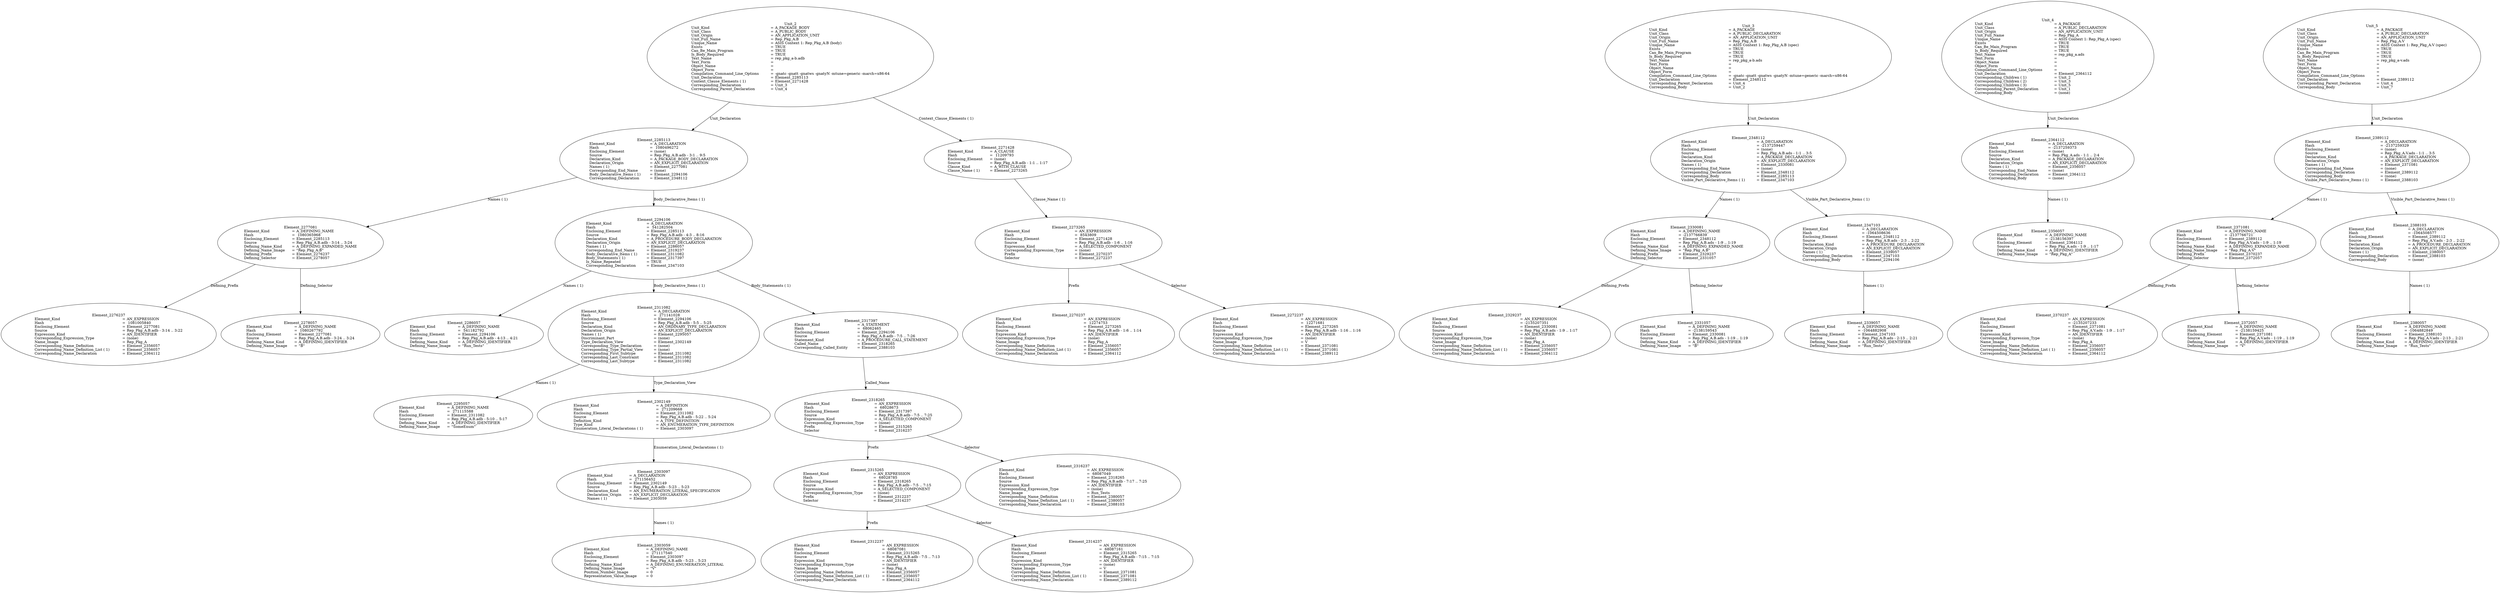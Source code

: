 digraph "rep_pkg_a-b.adt" {
  Unit_2 -> Element_2285113
      [ label=Unit_Declaration ];
  Unit_2 -> Element_2271428
      [ label="Context_Clause_Elements ( 1)" ];
  Unit_2
      [ label=<<TABLE BORDER="0" CELLBORDER="0" CELLSPACING="0" CELLPADDING="0"> 
          <TR><TD COLSPAN="3">Unit_2</TD></TR>
          <TR><TD ALIGN="LEFT">Unit_Kind   </TD><TD> = </TD><TD ALIGN="LEFT">A_PACKAGE_BODY</TD></TR>
          <TR><TD ALIGN="LEFT">Unit_Class   </TD><TD> = </TD><TD ALIGN="LEFT">A_PUBLIC_BODY</TD></TR>
          <TR><TD ALIGN="LEFT">Unit_Origin   </TD><TD> = </TD><TD ALIGN="LEFT">AN_APPLICATION_UNIT</TD></TR>
          <TR><TD ALIGN="LEFT">Unit_Full_Name    </TD><TD> = </TD><TD ALIGN="LEFT">Rep_Pkg_A.B</TD></TR>
          <TR><TD ALIGN="LEFT">Unique_Name   </TD><TD> = </TD><TD ALIGN="LEFT">ASIS Context 1: Rep_Pkg_A.B (body)</TD></TR>
          <TR><TD ALIGN="LEFT">Exists  </TD><TD> = </TD><TD ALIGN="LEFT">TRUE</TD></TR>
          <TR><TD ALIGN="LEFT">Can_Be_Main_Program     </TD><TD> = </TD><TD ALIGN="LEFT">TRUE</TD></TR>
          <TR><TD ALIGN="LEFT">Is_Body_Required     </TD><TD> = </TD><TD ALIGN="LEFT">TRUE</TD></TR>
          <TR><TD ALIGN="LEFT">Text_Name   </TD><TD> = </TD><TD ALIGN="LEFT">rep_pkg_a-b.adb</TD></TR>
          <TR><TD ALIGN="LEFT">Text_Form   </TD><TD> = </TD><TD ALIGN="LEFT"></TD></TR>
          <TR><TD ALIGN="LEFT">Object_Name   </TD><TD> = </TD><TD ALIGN="LEFT"></TD></TR>
          <TR><TD ALIGN="LEFT">Object_Form   </TD><TD> = </TD><TD ALIGN="LEFT"></TD></TR>
          <TR><TD ALIGN="LEFT">Compilation_Command_Line_Options         </TD><TD> = </TD><TD ALIGN="LEFT">-gnatc -gnatt -gnatws -gnatyN -mtune=generic -march=x86-64</TD></TR>
          <TR><TD ALIGN="LEFT">Unit_Declaration     </TD><TD> = </TD><TD ALIGN="LEFT">Element_2285113</TD></TR>
          <TR><TD ALIGN="LEFT">Context_Clause_Elements ( 1)        </TD><TD> = </TD><TD ALIGN="LEFT">Element_2271428</TD></TR>
          <TR><TD ALIGN="LEFT">Corresponding_Declaration       </TD><TD> = </TD><TD ALIGN="LEFT">Unit_3</TD></TR>
          <TR><TD ALIGN="LEFT">Corresponding_Parent_Declaration         </TD><TD> = </TD><TD ALIGN="LEFT">Unit_4</TD></TR>
          </TABLE>> ];
  Element_2271428 -> Element_2273265
      [ label="Clause_Name ( 1)" ];
  Element_2271428
      [ label=<<TABLE BORDER="0" CELLBORDER="0" CELLSPACING="0" CELLPADDING="0"> 
          <TR><TD COLSPAN="3">Element_2271428</TD></TR>
          <TR><TD ALIGN="LEFT">Element_Kind    </TD><TD> = </TD><TD ALIGN="LEFT">A_CLAUSE</TD></TR>
          <TR><TD ALIGN="LEFT">Hash  </TD><TD> = </TD><TD ALIGN="LEFT"> 11209793</TD></TR>
          <TR><TD ALIGN="LEFT">Enclosing_Element     </TD><TD> = </TD><TD ALIGN="LEFT">(none)</TD></TR>
          <TR><TD ALIGN="LEFT">Source  </TD><TD> = </TD><TD ALIGN="LEFT">Rep_Pkg_A.B.adb - 1:1 .. 1:17</TD></TR>
          <TR><TD ALIGN="LEFT">Clause_Kind   </TD><TD> = </TD><TD ALIGN="LEFT">A_WITH_CLAUSE</TD></TR>
          <TR><TD ALIGN="LEFT">Clause_Name ( 1)     </TD><TD> = </TD><TD ALIGN="LEFT">Element_2273265</TD></TR>
          </TABLE>> ];
  Element_2273265 -> Element_2270237
      [ label=Prefix ];
  Element_2273265 -> Element_2272237
      [ label=Selector ];
  Element_2273265
      [ label=<<TABLE BORDER="0" CELLBORDER="0" CELLSPACING="0" CELLPADDING="0"> 
          <TR><TD COLSPAN="3">Element_2273265</TD></TR>
          <TR><TD ALIGN="LEFT">Element_Kind    </TD><TD> = </TD><TD ALIGN="LEFT">AN_EXPRESSION</TD></TR>
          <TR><TD ALIGN="LEFT">Hash  </TD><TD> = </TD><TD ALIGN="LEFT"> 8543809</TD></TR>
          <TR><TD ALIGN="LEFT">Enclosing_Element     </TD><TD> = </TD><TD ALIGN="LEFT">Element_2271428</TD></TR>
          <TR><TD ALIGN="LEFT">Source  </TD><TD> = </TD><TD ALIGN="LEFT">Rep_Pkg_A.B.adb - 1:6 .. 1:16</TD></TR>
          <TR><TD ALIGN="LEFT">Expression_Kind    </TD><TD> = </TD><TD ALIGN="LEFT">A_SELECTED_COMPONENT</TD></TR>
          <TR><TD ALIGN="LEFT">Corresponding_Expression_Type        </TD><TD> = </TD><TD ALIGN="LEFT">(none)</TD></TR>
          <TR><TD ALIGN="LEFT">Prefix  </TD><TD> = </TD><TD ALIGN="LEFT">Element_2270237</TD></TR>
          <TR><TD ALIGN="LEFT">Selector   </TD><TD> = </TD><TD ALIGN="LEFT">Element_2272237</TD></TR>
          </TABLE>> ];
  Element_2270237
      [ label=<<TABLE BORDER="0" CELLBORDER="0" CELLSPACING="0" CELLPADDING="0"> 
          <TR><TD COLSPAN="3">Element_2270237</TD></TR>
          <TR><TD ALIGN="LEFT">Element_Kind    </TD><TD> = </TD><TD ALIGN="LEFT">AN_EXPRESSION</TD></TR>
          <TR><TD ALIGN="LEFT">Hash  </TD><TD> = </TD><TD ALIGN="LEFT"> 12274753</TD></TR>
          <TR><TD ALIGN="LEFT">Enclosing_Element     </TD><TD> = </TD><TD ALIGN="LEFT">Element_2273265</TD></TR>
          <TR><TD ALIGN="LEFT">Source  </TD><TD> = </TD><TD ALIGN="LEFT">Rep_Pkg_A.B.adb - 1:6 .. 1:14</TD></TR>
          <TR><TD ALIGN="LEFT">Expression_Kind    </TD><TD> = </TD><TD ALIGN="LEFT">AN_IDENTIFIER</TD></TR>
          <TR><TD ALIGN="LEFT">Corresponding_Expression_Type        </TD><TD> = </TD><TD ALIGN="LEFT">(none)</TD></TR>
          <TR><TD ALIGN="LEFT">Name_Image   </TD><TD> = </TD><TD ALIGN="LEFT">Rep_Pkg_A</TD></TR>
          <TR><TD ALIGN="LEFT">Corresponding_Name_Definition        </TD><TD> = </TD><TD ALIGN="LEFT">Element_2356057</TD></TR>
          <TR><TD ALIGN="LEFT">Corresponding_Name_Definition_List ( 1)          </TD><TD> = </TD><TD ALIGN="LEFT">Element_2356057</TD></TR>
          <TR><TD ALIGN="LEFT">Corresponding_Name_Declaration        </TD><TD> = </TD><TD ALIGN="LEFT">Element_2364112</TD></TR>
          </TABLE>> ];
  Element_2272237
      [ label=<<TABLE BORDER="0" CELLBORDER="0" CELLSPACING="0" CELLPADDING="0"> 
          <TR><TD COLSPAN="3">Element_2272237</TD></TR>
          <TR><TD ALIGN="LEFT">Element_Kind    </TD><TD> = </TD><TD ALIGN="LEFT">AN_EXPRESSION</TD></TR>
          <TR><TD ALIGN="LEFT">Hash  </TD><TD> = </TD><TD ALIGN="LEFT"> 12271681</TD></TR>
          <TR><TD ALIGN="LEFT">Enclosing_Element     </TD><TD> = </TD><TD ALIGN="LEFT">Element_2273265</TD></TR>
          <TR><TD ALIGN="LEFT">Source  </TD><TD> = </TD><TD ALIGN="LEFT">Rep_Pkg_A.B.adb - 1:16 .. 1:16</TD></TR>
          <TR><TD ALIGN="LEFT">Expression_Kind    </TD><TD> = </TD><TD ALIGN="LEFT">AN_IDENTIFIER</TD></TR>
          <TR><TD ALIGN="LEFT">Corresponding_Expression_Type        </TD><TD> = </TD><TD ALIGN="LEFT">(none)</TD></TR>
          <TR><TD ALIGN="LEFT">Name_Image   </TD><TD> = </TD><TD ALIGN="LEFT">V</TD></TR>
          <TR><TD ALIGN="LEFT">Corresponding_Name_Definition        </TD><TD> = </TD><TD ALIGN="LEFT">Element_2371081</TD></TR>
          <TR><TD ALIGN="LEFT">Corresponding_Name_Definition_List ( 1)          </TD><TD> = </TD><TD ALIGN="LEFT">Element_2371081</TD></TR>
          <TR><TD ALIGN="LEFT">Corresponding_Name_Declaration        </TD><TD> = </TD><TD ALIGN="LEFT">Element_2389112</TD></TR>
          </TABLE>> ];
  Element_2285113 -> Element_2277081
      [ label="Names ( 1)" ];
  Element_2285113 -> Element_2294106
      [ label="Body_Declarative_Items ( 1)" ];
  Element_2285113
      [ label=<<TABLE BORDER="0" CELLBORDER="0" CELLSPACING="0" CELLPADDING="0"> 
          <TR><TD COLSPAN="3">Element_2285113</TD></TR>
          <TR><TD ALIGN="LEFT">Element_Kind    </TD><TD> = </TD><TD ALIGN="LEFT">A_DECLARATION</TD></TR>
          <TR><TD ALIGN="LEFT">Hash  </TD><TD> = </TD><TD ALIGN="LEFT"> 1080496272</TD></TR>
          <TR><TD ALIGN="LEFT">Enclosing_Element     </TD><TD> = </TD><TD ALIGN="LEFT">(none)</TD></TR>
          <TR><TD ALIGN="LEFT">Source  </TD><TD> = </TD><TD ALIGN="LEFT">Rep_Pkg_A.B.adb - 3:1 .. 9:5</TD></TR>
          <TR><TD ALIGN="LEFT">Declaration_Kind     </TD><TD> = </TD><TD ALIGN="LEFT">A_PACKAGE_BODY_DECLARATION</TD></TR>
          <TR><TD ALIGN="LEFT">Declaration_Origin     </TD><TD> = </TD><TD ALIGN="LEFT">AN_EXPLICIT_DECLARATION</TD></TR>
          <TR><TD ALIGN="LEFT">Names ( 1)   </TD><TD> = </TD><TD ALIGN="LEFT">Element_2277081</TD></TR>
          <TR><TD ALIGN="LEFT">Corresponding_End_Name      </TD><TD> = </TD><TD ALIGN="LEFT">(none)</TD></TR>
          <TR><TD ALIGN="LEFT">Body_Declarative_Items ( 1)       </TD><TD> = </TD><TD ALIGN="LEFT">Element_2294106</TD></TR>
          <TR><TD ALIGN="LEFT">Corresponding_Declaration       </TD><TD> = </TD><TD ALIGN="LEFT">Element_2348112</TD></TR>
          </TABLE>> ];
  Element_2277081 -> Element_2276237
      [ label=Defining_Prefix ];
  Element_2277081 -> Element_2278057
      [ label=Defining_Selector ];
  Element_2277081
      [ label=<<TABLE BORDER="0" CELLBORDER="0" CELLSPACING="0" CELLPADDING="0"> 
          <TR><TD COLSPAN="3">Element_2277081</TD></TR>
          <TR><TD ALIGN="LEFT">Element_Kind    </TD><TD> = </TD><TD ALIGN="LEFT">A_DEFINING_NAME</TD></TR>
          <TR><TD ALIGN="LEFT">Hash  </TD><TD> = </TD><TD ALIGN="LEFT"> 1080365968</TD></TR>
          <TR><TD ALIGN="LEFT">Enclosing_Element     </TD><TD> = </TD><TD ALIGN="LEFT">Element_2285113</TD></TR>
          <TR><TD ALIGN="LEFT">Source  </TD><TD> = </TD><TD ALIGN="LEFT">Rep_Pkg_A.B.adb - 3:14 .. 3:24</TD></TR>
          <TR><TD ALIGN="LEFT">Defining_Name_Kind     </TD><TD> = </TD><TD ALIGN="LEFT">A_DEFINING_EXPANDED_NAME</TD></TR>
          <TR><TD ALIGN="LEFT">Defining_Name_Image     </TD><TD> = </TD><TD ALIGN="LEFT">"Rep_Pkg_A.B"</TD></TR>
          <TR><TD ALIGN="LEFT">Defining_Prefix    </TD><TD> = </TD><TD ALIGN="LEFT">Element_2276237</TD></TR>
          <TR><TD ALIGN="LEFT">Defining_Selector     </TD><TD> = </TD><TD ALIGN="LEFT">Element_2278057</TD></TR>
          </TABLE>> ];
  Element_2276237
      [ label=<<TABLE BORDER="0" CELLBORDER="0" CELLSPACING="0" CELLPADDING="0"> 
          <TR><TD COLSPAN="3">Element_2276237</TD></TR>
          <TR><TD ALIGN="LEFT">Element_Kind    </TD><TD> = </TD><TD ALIGN="LEFT">AN_EXPRESSION</TD></TR>
          <TR><TD ALIGN="LEFT">Hash  </TD><TD> = </TD><TD ALIGN="LEFT"> 1081005840</TD></TR>
          <TR><TD ALIGN="LEFT">Enclosing_Element     </TD><TD> = </TD><TD ALIGN="LEFT">Element_2277081</TD></TR>
          <TR><TD ALIGN="LEFT">Source  </TD><TD> = </TD><TD ALIGN="LEFT">Rep_Pkg_A.B.adb - 3:14 .. 3:22</TD></TR>
          <TR><TD ALIGN="LEFT">Expression_Kind    </TD><TD> = </TD><TD ALIGN="LEFT">AN_IDENTIFIER</TD></TR>
          <TR><TD ALIGN="LEFT">Corresponding_Expression_Type        </TD><TD> = </TD><TD ALIGN="LEFT">(none)</TD></TR>
          <TR><TD ALIGN="LEFT">Name_Image   </TD><TD> = </TD><TD ALIGN="LEFT">Rep_Pkg_A</TD></TR>
          <TR><TD ALIGN="LEFT">Corresponding_Name_Definition        </TD><TD> = </TD><TD ALIGN="LEFT">Element_2356057</TD></TR>
          <TR><TD ALIGN="LEFT">Corresponding_Name_Definition_List ( 1)          </TD><TD> = </TD><TD ALIGN="LEFT">Element_2356057</TD></TR>
          <TR><TD ALIGN="LEFT">Corresponding_Name_Declaration        </TD><TD> = </TD><TD ALIGN="LEFT">Element_2364112</TD></TR>
          </TABLE>> ];
  Element_2278057
      [ label=<<TABLE BORDER="0" CELLBORDER="0" CELLSPACING="0" CELLPADDING="0"> 
          <TR><TD COLSPAN="3">Element_2278057</TD></TR>
          <TR><TD ALIGN="LEFT">Element_Kind    </TD><TD> = </TD><TD ALIGN="LEFT">A_DEFINING_NAME</TD></TR>
          <TR><TD ALIGN="LEFT">Hash  </TD><TD> = </TD><TD ALIGN="LEFT"> 1080267792</TD></TR>
          <TR><TD ALIGN="LEFT">Enclosing_Element     </TD><TD> = </TD><TD ALIGN="LEFT">Element_2277081</TD></TR>
          <TR><TD ALIGN="LEFT">Source  </TD><TD> = </TD><TD ALIGN="LEFT">Rep_Pkg_A.B.adb - 3:24 .. 3:24</TD></TR>
          <TR><TD ALIGN="LEFT">Defining_Name_Kind     </TD><TD> = </TD><TD ALIGN="LEFT">A_DEFINING_IDENTIFIER</TD></TR>
          <TR><TD ALIGN="LEFT">Defining_Name_Image     </TD><TD> = </TD><TD ALIGN="LEFT">"B"</TD></TR>
          </TABLE>> ];
  Element_2294106 -> Element_2286057
      [ label="Names ( 1)" ];
  Element_2294106 -> Element_2311082
      [ label="Body_Declarative_Items ( 1)" ];
  Element_2294106 -> Element_2317397
      [ label="Body_Statements ( 1)" ];
  Element_2294106
      [ label=<<TABLE BORDER="0" CELLBORDER="0" CELLSPACING="0" CELLPADDING="0"> 
          <TR><TD COLSPAN="3">Element_2294106</TD></TR>
          <TR><TD ALIGN="LEFT">Element_Kind    </TD><TD> = </TD><TD ALIGN="LEFT">A_DECLARATION</TD></TR>
          <TR><TD ALIGN="LEFT">Hash  </TD><TD> = </TD><TD ALIGN="LEFT"> 541282504</TD></TR>
          <TR><TD ALIGN="LEFT">Enclosing_Element     </TD><TD> = </TD><TD ALIGN="LEFT">Element_2285113</TD></TR>
          <TR><TD ALIGN="LEFT">Source  </TD><TD> = </TD><TD ALIGN="LEFT">Rep_Pkg_A.B.adb - 4:3 .. 8:16</TD></TR>
          <TR><TD ALIGN="LEFT">Declaration_Kind     </TD><TD> = </TD><TD ALIGN="LEFT">A_PROCEDURE_BODY_DECLARATION</TD></TR>
          <TR><TD ALIGN="LEFT">Declaration_Origin     </TD><TD> = </TD><TD ALIGN="LEFT">AN_EXPLICIT_DECLARATION</TD></TR>
          <TR><TD ALIGN="LEFT">Names ( 1)   </TD><TD> = </TD><TD ALIGN="LEFT">Element_2286057</TD></TR>
          <TR><TD ALIGN="LEFT">Corresponding_End_Name      </TD><TD> = </TD><TD ALIGN="LEFT">Element_2319237</TD></TR>
          <TR><TD ALIGN="LEFT">Body_Declarative_Items ( 1)       </TD><TD> = </TD><TD ALIGN="LEFT">Element_2311082</TD></TR>
          <TR><TD ALIGN="LEFT">Body_Statements ( 1)      </TD><TD> = </TD><TD ALIGN="LEFT">Element_2317397</TD></TR>
          <TR><TD ALIGN="LEFT">Is_Name_Repeated     </TD><TD> = </TD><TD ALIGN="LEFT">TRUE</TD></TR>
          <TR><TD ALIGN="LEFT">Corresponding_Declaration       </TD><TD> = </TD><TD ALIGN="LEFT">Element_2347103</TD></TR>
          </TABLE>> ];
  Element_2286057
      [ label=<<TABLE BORDER="0" CELLBORDER="0" CELLSPACING="0" CELLPADDING="0"> 
          <TR><TD COLSPAN="3">Element_2286057</TD></TR>
          <TR><TD ALIGN="LEFT">Element_Kind    </TD><TD> = </TD><TD ALIGN="LEFT">A_DEFINING_NAME</TD></TR>
          <TR><TD ALIGN="LEFT">Hash  </TD><TD> = </TD><TD ALIGN="LEFT"> 541182792</TD></TR>
          <TR><TD ALIGN="LEFT">Enclosing_Element     </TD><TD> = </TD><TD ALIGN="LEFT">Element_2294106</TD></TR>
          <TR><TD ALIGN="LEFT">Source  </TD><TD> = </TD><TD ALIGN="LEFT">Rep_Pkg_A.B.adb - 4:13 .. 4:21</TD></TR>
          <TR><TD ALIGN="LEFT">Defining_Name_Kind     </TD><TD> = </TD><TD ALIGN="LEFT">A_DEFINING_IDENTIFIER</TD></TR>
          <TR><TD ALIGN="LEFT">Defining_Name_Image     </TD><TD> = </TD><TD ALIGN="LEFT">"Run_Tests"</TD></TR>
          </TABLE>> ];
  Element_2311082 -> Element_2295057
      [ label="Names ( 1)" ];
  Element_2311082 -> Element_2302149
      [ label=Type_Declaration_View ];
  Element_2311082
      [ label=<<TABLE BORDER="0" CELLBORDER="0" CELLSPACING="0" CELLPADDING="0"> 
          <TR><TD COLSPAN="3">Element_2311082</TD></TR>
          <TR><TD ALIGN="LEFT">Element_Kind    </TD><TD> = </TD><TD ALIGN="LEFT">A_DECLARATION</TD></TR>
          <TR><TD ALIGN="LEFT">Hash  </TD><TD> = </TD><TD ALIGN="LEFT"> 271141028</TD></TR>
          <TR><TD ALIGN="LEFT">Enclosing_Element     </TD><TD> = </TD><TD ALIGN="LEFT">Element_2294106</TD></TR>
          <TR><TD ALIGN="LEFT">Source  </TD><TD> = </TD><TD ALIGN="LEFT">Rep_Pkg_A.B.adb - 5:5 .. 5:25</TD></TR>
          <TR><TD ALIGN="LEFT">Declaration_Kind     </TD><TD> = </TD><TD ALIGN="LEFT">AN_ORDINARY_TYPE_DECLARATION</TD></TR>
          <TR><TD ALIGN="LEFT">Declaration_Origin     </TD><TD> = </TD><TD ALIGN="LEFT">AN_EXPLICIT_DECLARATION</TD></TR>
          <TR><TD ALIGN="LEFT">Names ( 1)   </TD><TD> = </TD><TD ALIGN="LEFT">Element_2295057</TD></TR>
          <TR><TD ALIGN="LEFT">Discriminant_Part     </TD><TD> = </TD><TD ALIGN="LEFT">(none)</TD></TR>
          <TR><TD ALIGN="LEFT">Type_Declaration_View      </TD><TD> = </TD><TD ALIGN="LEFT">Element_2302149</TD></TR>
          <TR><TD ALIGN="LEFT">Corresponding_Type_Declaration        </TD><TD> = </TD><TD ALIGN="LEFT">(none)</TD></TR>
          <TR><TD ALIGN="LEFT">Corresponding_Type_Partial_View        </TD><TD> = </TD><TD ALIGN="LEFT">(none)</TD></TR>
          <TR><TD ALIGN="LEFT">Corresponding_First_Subtype       </TD><TD> = </TD><TD ALIGN="LEFT">Element_2311082</TD></TR>
          <TR><TD ALIGN="LEFT">Corresponding_Last_Constraint        </TD><TD> = </TD><TD ALIGN="LEFT">Element_2311082</TD></TR>
          <TR><TD ALIGN="LEFT">Corresponding_Last_Subtype       </TD><TD> = </TD><TD ALIGN="LEFT">Element_2311082</TD></TR>
          </TABLE>> ];
  Element_2295057
      [ label=<<TABLE BORDER="0" CELLBORDER="0" CELLSPACING="0" CELLPADDING="0"> 
          <TR><TD COLSPAN="3">Element_2295057</TD></TR>
          <TR><TD ALIGN="LEFT">Element_Kind    </TD><TD> = </TD><TD ALIGN="LEFT">A_DEFINING_NAME</TD></TR>
          <TR><TD ALIGN="LEFT">Hash  </TD><TD> = </TD><TD ALIGN="LEFT"> 271115588</TD></TR>
          <TR><TD ALIGN="LEFT">Enclosing_Element     </TD><TD> = </TD><TD ALIGN="LEFT">Element_2311082</TD></TR>
          <TR><TD ALIGN="LEFT">Source  </TD><TD> = </TD><TD ALIGN="LEFT">Rep_Pkg_A.B.adb - 5:10 .. 5:17</TD></TR>
          <TR><TD ALIGN="LEFT">Defining_Name_Kind     </TD><TD> = </TD><TD ALIGN="LEFT">A_DEFINING_IDENTIFIER</TD></TR>
          <TR><TD ALIGN="LEFT">Defining_Name_Image     </TD><TD> = </TD><TD ALIGN="LEFT">"SomeEnum"</TD></TR>
          </TABLE>> ];
  Element_2302149 -> Element_2303097
      [ label="Enumeration_Literal_Declarations ( 1)" ];
  Element_2302149
      [ label=<<TABLE BORDER="0" CELLBORDER="0" CELLSPACING="0" CELLPADDING="0"> 
          <TR><TD COLSPAN="3">Element_2302149</TD></TR>
          <TR><TD ALIGN="LEFT">Element_Kind    </TD><TD> = </TD><TD ALIGN="LEFT">A_DEFINITION</TD></TR>
          <TR><TD ALIGN="LEFT">Hash  </TD><TD> = </TD><TD ALIGN="LEFT"> 271209668</TD></TR>
          <TR><TD ALIGN="LEFT">Enclosing_Element     </TD><TD> = </TD><TD ALIGN="LEFT">Element_2311082</TD></TR>
          <TR><TD ALIGN="LEFT">Source  </TD><TD> = </TD><TD ALIGN="LEFT">Rep_Pkg_A.B.adb - 5:22 .. 5:24</TD></TR>
          <TR><TD ALIGN="LEFT">Definition_Kind    </TD><TD> = </TD><TD ALIGN="LEFT">A_TYPE_DEFINITION</TD></TR>
          <TR><TD ALIGN="LEFT">Type_Kind   </TD><TD> = </TD><TD ALIGN="LEFT">AN_ENUMERATION_TYPE_DEFINITION</TD></TR>
          <TR><TD ALIGN="LEFT">Enumeration_Literal_Declarations ( 1)          </TD><TD> = </TD><TD ALIGN="LEFT">Element_2303097</TD></TR>
          </TABLE>> ];
  Element_2303097 -> Element_2303059
      [ label="Names ( 1)" ];
  Element_2303097
      [ label=<<TABLE BORDER="0" CELLBORDER="0" CELLSPACING="0" CELLPADDING="0"> 
          <TR><TD COLSPAN="3">Element_2303097</TD></TR>
          <TR><TD ALIGN="LEFT">Element_Kind    </TD><TD> = </TD><TD ALIGN="LEFT">A_DECLARATION</TD></TR>
          <TR><TD ALIGN="LEFT">Hash  </TD><TD> = </TD><TD ALIGN="LEFT"> 271156452</TD></TR>
          <TR><TD ALIGN="LEFT">Enclosing_Element     </TD><TD> = </TD><TD ALIGN="LEFT">Element_2302149</TD></TR>
          <TR><TD ALIGN="LEFT">Source  </TD><TD> = </TD><TD ALIGN="LEFT">Rep_Pkg_A.B.adb - 5:23 .. 5:23</TD></TR>
          <TR><TD ALIGN="LEFT">Declaration_Kind     </TD><TD> = </TD><TD ALIGN="LEFT">AN_ENUMERATION_LITERAL_SPECIFICATION</TD></TR>
          <TR><TD ALIGN="LEFT">Declaration_Origin     </TD><TD> = </TD><TD ALIGN="LEFT">AN_EXPLICIT_DECLARATION</TD></TR>
          <TR><TD ALIGN="LEFT">Names ( 1)   </TD><TD> = </TD><TD ALIGN="LEFT">Element_2303059</TD></TR>
          </TABLE>> ];
  Element_2303059
      [ label=<<TABLE BORDER="0" CELLBORDER="0" CELLSPACING="0" CELLPADDING="0"> 
          <TR><TD COLSPAN="3">Element_2303059</TD></TR>
          <TR><TD ALIGN="LEFT">Element_Kind    </TD><TD> = </TD><TD ALIGN="LEFT">A_DEFINING_NAME</TD></TR>
          <TR><TD ALIGN="LEFT">Hash  </TD><TD> = </TD><TD ALIGN="LEFT"> 271117540</TD></TR>
          <TR><TD ALIGN="LEFT">Enclosing_Element     </TD><TD> = </TD><TD ALIGN="LEFT">Element_2303097</TD></TR>
          <TR><TD ALIGN="LEFT">Source  </TD><TD> = </TD><TD ALIGN="LEFT">Rep_Pkg_A.B.adb - 5:23 .. 5:23</TD></TR>
          <TR><TD ALIGN="LEFT">Defining_Name_Kind     </TD><TD> = </TD><TD ALIGN="LEFT">A_DEFINING_ENUMERATION_LITERAL</TD></TR>
          <TR><TD ALIGN="LEFT">Defining_Name_Image     </TD><TD> = </TD><TD ALIGN="LEFT">"V"</TD></TR>
          <TR><TD ALIGN="LEFT">Position_Number_Image      </TD><TD> = </TD><TD ALIGN="LEFT">0</TD></TR>
          <TR><TD ALIGN="LEFT">Representation_Value_Image       </TD><TD> = </TD><TD ALIGN="LEFT">0</TD></TR>
          </TABLE>> ];
  Element_2317397 -> Element_2318265
      [ label=Called_Name ];
  Element_2317397
      [ label=<<TABLE BORDER="0" CELLBORDER="0" CELLSPACING="0" CELLPADDING="0"> 
          <TR><TD COLSPAN="3">Element_2317397</TD></TR>
          <TR><TD ALIGN="LEFT">Element_Kind    </TD><TD> = </TD><TD ALIGN="LEFT">A_STATEMENT</TD></TR>
          <TR><TD ALIGN="LEFT">Hash  </TD><TD> = </TD><TD ALIGN="LEFT"> 68062465</TD></TR>
          <TR><TD ALIGN="LEFT">Enclosing_Element     </TD><TD> = </TD><TD ALIGN="LEFT">Element_2294106</TD></TR>
          <TR><TD ALIGN="LEFT">Source  </TD><TD> = </TD><TD ALIGN="LEFT">Rep_Pkg_A.B.adb - 7:5 .. 7:26</TD></TR>
          <TR><TD ALIGN="LEFT">Statement_Kind    </TD><TD> = </TD><TD ALIGN="LEFT">A_PROCEDURE_CALL_STATEMENT</TD></TR>
          <TR><TD ALIGN="LEFT">Called_Name   </TD><TD> = </TD><TD ALIGN="LEFT">Element_2318265</TD></TR>
          <TR><TD ALIGN="LEFT">Corresponding_Called_Entity       </TD><TD> = </TD><TD ALIGN="LEFT">Element_2388103</TD></TR>
          </TABLE>> ];
  Element_2318265 -> Element_2315265
      [ label=Prefix ];
  Element_2318265 -> Element_2316237
      [ label=Selector ];
  Element_2318265
      [ label=<<TABLE BORDER="0" CELLBORDER="0" CELLSPACING="0" CELLPADDING="0"> 
          <TR><TD COLSPAN="3">Element_2318265</TD></TR>
          <TR><TD ALIGN="LEFT">Element_Kind    </TD><TD> = </TD><TD ALIGN="LEFT">AN_EXPRESSION</TD></TR>
          <TR><TD ALIGN="LEFT">Hash  </TD><TD> = </TD><TD ALIGN="LEFT"> 68028673</TD></TR>
          <TR><TD ALIGN="LEFT">Enclosing_Element     </TD><TD> = </TD><TD ALIGN="LEFT">Element_2317397</TD></TR>
          <TR><TD ALIGN="LEFT">Source  </TD><TD> = </TD><TD ALIGN="LEFT">Rep_Pkg_A.B.adb - 7:5 .. 7:25</TD></TR>
          <TR><TD ALIGN="LEFT">Expression_Kind    </TD><TD> = </TD><TD ALIGN="LEFT">A_SELECTED_COMPONENT</TD></TR>
          <TR><TD ALIGN="LEFT">Corresponding_Expression_Type        </TD><TD> = </TD><TD ALIGN="LEFT">(none)</TD></TR>
          <TR><TD ALIGN="LEFT">Prefix  </TD><TD> = </TD><TD ALIGN="LEFT">Element_2315265</TD></TR>
          <TR><TD ALIGN="LEFT">Selector   </TD><TD> = </TD><TD ALIGN="LEFT">Element_2316237</TD></TR>
          </TABLE>> ];
  Element_2315265 -> Element_2312237
      [ label=Prefix ];
  Element_2315265 -> Element_2314237
      [ label=Selector ];
  Element_2315265
      [ label=<<TABLE BORDER="0" CELLBORDER="0" CELLSPACING="0" CELLPADDING="0"> 
          <TR><TD COLSPAN="3">Element_2315265</TD></TR>
          <TR><TD ALIGN="LEFT">Element_Kind    </TD><TD> = </TD><TD ALIGN="LEFT">AN_EXPRESSION</TD></TR>
          <TR><TD ALIGN="LEFT">Hash  </TD><TD> = </TD><TD ALIGN="LEFT"> 68028785</TD></TR>
          <TR><TD ALIGN="LEFT">Enclosing_Element     </TD><TD> = </TD><TD ALIGN="LEFT">Element_2318265</TD></TR>
          <TR><TD ALIGN="LEFT">Source  </TD><TD> = </TD><TD ALIGN="LEFT">Rep_Pkg_A.B.adb - 7:5 .. 7:15</TD></TR>
          <TR><TD ALIGN="LEFT">Expression_Kind    </TD><TD> = </TD><TD ALIGN="LEFT">A_SELECTED_COMPONENT</TD></TR>
          <TR><TD ALIGN="LEFT">Corresponding_Expression_Type        </TD><TD> = </TD><TD ALIGN="LEFT">(none)</TD></TR>
          <TR><TD ALIGN="LEFT">Prefix  </TD><TD> = </TD><TD ALIGN="LEFT">Element_2312237</TD></TR>
          <TR><TD ALIGN="LEFT">Selector   </TD><TD> = </TD><TD ALIGN="LEFT">Element_2314237</TD></TR>
          </TABLE>> ];
  Element_2312237
      [ label=<<TABLE BORDER="0" CELLBORDER="0" CELLSPACING="0" CELLPADDING="0"> 
          <TR><TD COLSPAN="3">Element_2312237</TD></TR>
          <TR><TD ALIGN="LEFT">Element_Kind    </TD><TD> = </TD><TD ALIGN="LEFT">AN_EXPRESSION</TD></TR>
          <TR><TD ALIGN="LEFT">Hash  </TD><TD> = </TD><TD ALIGN="LEFT"> 68087081</TD></TR>
          <TR><TD ALIGN="LEFT">Enclosing_Element     </TD><TD> = </TD><TD ALIGN="LEFT">Element_2315265</TD></TR>
          <TR><TD ALIGN="LEFT">Source  </TD><TD> = </TD><TD ALIGN="LEFT">Rep_Pkg_A.B.adb - 7:5 .. 7:13</TD></TR>
          <TR><TD ALIGN="LEFT">Expression_Kind    </TD><TD> = </TD><TD ALIGN="LEFT">AN_IDENTIFIER</TD></TR>
          <TR><TD ALIGN="LEFT">Corresponding_Expression_Type        </TD><TD> = </TD><TD ALIGN="LEFT">(none)</TD></TR>
          <TR><TD ALIGN="LEFT">Name_Image   </TD><TD> = </TD><TD ALIGN="LEFT">Rep_Pkg_A</TD></TR>
          <TR><TD ALIGN="LEFT">Corresponding_Name_Definition        </TD><TD> = </TD><TD ALIGN="LEFT">Element_2356057</TD></TR>
          <TR><TD ALIGN="LEFT">Corresponding_Name_Definition_List ( 1)          </TD><TD> = </TD><TD ALIGN="LEFT">Element_2356057</TD></TR>
          <TR><TD ALIGN="LEFT">Corresponding_Name_Declaration        </TD><TD> = </TD><TD ALIGN="LEFT">Element_2364112</TD></TR>
          </TABLE>> ];
  Element_2314237
      [ label=<<TABLE BORDER="0" CELLBORDER="0" CELLSPACING="0" CELLPADDING="0"> 
          <TR><TD COLSPAN="3">Element_2314237</TD></TR>
          <TR><TD ALIGN="LEFT">Element_Kind    </TD><TD> = </TD><TD ALIGN="LEFT">AN_EXPRESSION</TD></TR>
          <TR><TD ALIGN="LEFT">Hash  </TD><TD> = </TD><TD ALIGN="LEFT"> 68087161</TD></TR>
          <TR><TD ALIGN="LEFT">Enclosing_Element     </TD><TD> = </TD><TD ALIGN="LEFT">Element_2315265</TD></TR>
          <TR><TD ALIGN="LEFT">Source  </TD><TD> = </TD><TD ALIGN="LEFT">Rep_Pkg_A.B.adb - 7:15 .. 7:15</TD></TR>
          <TR><TD ALIGN="LEFT">Expression_Kind    </TD><TD> = </TD><TD ALIGN="LEFT">AN_IDENTIFIER</TD></TR>
          <TR><TD ALIGN="LEFT">Corresponding_Expression_Type        </TD><TD> = </TD><TD ALIGN="LEFT">(none)</TD></TR>
          <TR><TD ALIGN="LEFT">Name_Image   </TD><TD> = </TD><TD ALIGN="LEFT">V</TD></TR>
          <TR><TD ALIGN="LEFT">Corresponding_Name_Definition        </TD><TD> = </TD><TD ALIGN="LEFT">Element_2371081</TD></TR>
          <TR><TD ALIGN="LEFT">Corresponding_Name_Definition_List ( 1)          </TD><TD> = </TD><TD ALIGN="LEFT">Element_2371081</TD></TR>
          <TR><TD ALIGN="LEFT">Corresponding_Name_Declaration        </TD><TD> = </TD><TD ALIGN="LEFT">Element_2389112</TD></TR>
          </TABLE>> ];
  Element_2316237
      [ label=<<TABLE BORDER="0" CELLBORDER="0" CELLSPACING="0" CELLPADDING="0"> 
          <TR><TD COLSPAN="3">Element_2316237</TD></TR>
          <TR><TD ALIGN="LEFT">Element_Kind    </TD><TD> = </TD><TD ALIGN="LEFT">AN_EXPRESSION</TD></TR>
          <TR><TD ALIGN="LEFT">Hash  </TD><TD> = </TD><TD ALIGN="LEFT"> 68087049</TD></TR>
          <TR><TD ALIGN="LEFT">Enclosing_Element     </TD><TD> = </TD><TD ALIGN="LEFT">Element_2318265</TD></TR>
          <TR><TD ALIGN="LEFT">Source  </TD><TD> = </TD><TD ALIGN="LEFT">Rep_Pkg_A.B.adb - 7:17 .. 7:25</TD></TR>
          <TR><TD ALIGN="LEFT">Expression_Kind    </TD><TD> = </TD><TD ALIGN="LEFT">AN_IDENTIFIER</TD></TR>
          <TR><TD ALIGN="LEFT">Corresponding_Expression_Type        </TD><TD> = </TD><TD ALIGN="LEFT">(none)</TD></TR>
          <TR><TD ALIGN="LEFT">Name_Image   </TD><TD> = </TD><TD ALIGN="LEFT">Run_Tests</TD></TR>
          <TR><TD ALIGN="LEFT">Corresponding_Name_Definition        </TD><TD> = </TD><TD ALIGN="LEFT">Element_2380057</TD></TR>
          <TR><TD ALIGN="LEFT">Corresponding_Name_Definition_List ( 1)          </TD><TD> = </TD><TD ALIGN="LEFT">Element_2380057</TD></TR>
          <TR><TD ALIGN="LEFT">Corresponding_Name_Declaration        </TD><TD> = </TD><TD ALIGN="LEFT">Element_2388103</TD></TR>
          </TABLE>> ];
  Unit_3 -> Element_2348112
      [ label=Unit_Declaration ];
  Unit_3
      [ label=<<TABLE BORDER="0" CELLBORDER="0" CELLSPACING="0" CELLPADDING="0"> 
          <TR><TD COLSPAN="3">Unit_3</TD></TR>
          <TR><TD ALIGN="LEFT">Unit_Kind   </TD><TD> = </TD><TD ALIGN="LEFT">A_PACKAGE</TD></TR>
          <TR><TD ALIGN="LEFT">Unit_Class   </TD><TD> = </TD><TD ALIGN="LEFT">A_PUBLIC_DECLARATION</TD></TR>
          <TR><TD ALIGN="LEFT">Unit_Origin   </TD><TD> = </TD><TD ALIGN="LEFT">AN_APPLICATION_UNIT</TD></TR>
          <TR><TD ALIGN="LEFT">Unit_Full_Name    </TD><TD> = </TD><TD ALIGN="LEFT">Rep_Pkg_A.B</TD></TR>
          <TR><TD ALIGN="LEFT">Unique_Name   </TD><TD> = </TD><TD ALIGN="LEFT">ASIS Context 1: Rep_Pkg_A.B (spec)</TD></TR>
          <TR><TD ALIGN="LEFT">Exists  </TD><TD> = </TD><TD ALIGN="LEFT">TRUE</TD></TR>
          <TR><TD ALIGN="LEFT">Can_Be_Main_Program     </TD><TD> = </TD><TD ALIGN="LEFT">TRUE</TD></TR>
          <TR><TD ALIGN="LEFT">Is_Body_Required     </TD><TD> = </TD><TD ALIGN="LEFT">TRUE</TD></TR>
          <TR><TD ALIGN="LEFT">Text_Name   </TD><TD> = </TD><TD ALIGN="LEFT">rep_pkg_a-b.ads</TD></TR>
          <TR><TD ALIGN="LEFT">Text_Form   </TD><TD> = </TD><TD ALIGN="LEFT"></TD></TR>
          <TR><TD ALIGN="LEFT">Object_Name   </TD><TD> = </TD><TD ALIGN="LEFT"></TD></TR>
          <TR><TD ALIGN="LEFT">Object_Form   </TD><TD> = </TD><TD ALIGN="LEFT"></TD></TR>
          <TR><TD ALIGN="LEFT">Compilation_Command_Line_Options         </TD><TD> = </TD><TD ALIGN="LEFT">-gnatc -gnatt -gnatws -gnatyN -mtune=generic -march=x86-64</TD></TR>
          <TR><TD ALIGN="LEFT">Unit_Declaration     </TD><TD> = </TD><TD ALIGN="LEFT">Element_2348112</TD></TR>
          <TR><TD ALIGN="LEFT">Corresponding_Parent_Declaration         </TD><TD> = </TD><TD ALIGN="LEFT">Unit_4</TD></TR>
          <TR><TD ALIGN="LEFT">Corresponding_Body     </TD><TD> = </TD><TD ALIGN="LEFT">Unit_2</TD></TR>
          </TABLE>> ];
  Element_2348112 -> Element_2330081
      [ label="Names ( 1)" ];
  Element_2348112 -> Element_2347103
      [ label="Visible_Part_Declarative_Items ( 1)" ];
  Element_2348112
      [ label=<<TABLE BORDER="0" CELLBORDER="0" CELLSPACING="0" CELLPADDING="0"> 
          <TR><TD COLSPAN="3">Element_2348112</TD></TR>
          <TR><TD ALIGN="LEFT">Element_Kind    </TD><TD> = </TD><TD ALIGN="LEFT">A_DECLARATION</TD></TR>
          <TR><TD ALIGN="LEFT">Hash  </TD><TD> = </TD><TD ALIGN="LEFT">-2137259447</TD></TR>
          <TR><TD ALIGN="LEFT">Enclosing_Element     </TD><TD> = </TD><TD ALIGN="LEFT">(none)</TD></TR>
          <TR><TD ALIGN="LEFT">Source  </TD><TD> = </TD><TD ALIGN="LEFT">Rep_Pkg_A.B.ads - 1:1 .. 3:5</TD></TR>
          <TR><TD ALIGN="LEFT">Declaration_Kind     </TD><TD> = </TD><TD ALIGN="LEFT">A_PACKAGE_DECLARATION</TD></TR>
          <TR><TD ALIGN="LEFT">Declaration_Origin     </TD><TD> = </TD><TD ALIGN="LEFT">AN_EXPLICIT_DECLARATION</TD></TR>
          <TR><TD ALIGN="LEFT">Names ( 1)   </TD><TD> = </TD><TD ALIGN="LEFT">Element_2330081</TD></TR>
          <TR><TD ALIGN="LEFT">Corresponding_End_Name      </TD><TD> = </TD><TD ALIGN="LEFT">(none)</TD></TR>
          <TR><TD ALIGN="LEFT">Corresponding_Declaration       </TD><TD> = </TD><TD ALIGN="LEFT">Element_2348112</TD></TR>
          <TR><TD ALIGN="LEFT">Corresponding_Body     </TD><TD> = </TD><TD ALIGN="LEFT">Element_2285113</TD></TR>
          <TR><TD ALIGN="LEFT">Visible_Part_Declarative_Items ( 1)         </TD><TD> = </TD><TD ALIGN="LEFT">Element_2347103</TD></TR>
          </TABLE>> ];
  Element_2330081 -> Element_2329237
      [ label=Defining_Prefix ];
  Element_2330081 -> Element_2331057
      [ label=Defining_Selector ];
  Element_2330081
      [ label=<<TABLE BORDER="0" CELLBORDER="0" CELLSPACING="0" CELLPADDING="0"> 
          <TR><TD COLSPAN="3">Element_2330081</TD></TR>
          <TR><TD ALIGN="LEFT">Element_Kind    </TD><TD> = </TD><TD ALIGN="LEFT">A_DEFINING_NAME</TD></TR>
          <TR><TD ALIGN="LEFT">Hash  </TD><TD> = </TD><TD ALIGN="LEFT">-2137766839</TD></TR>
          <TR><TD ALIGN="LEFT">Enclosing_Element     </TD><TD> = </TD><TD ALIGN="LEFT">Element_2348112</TD></TR>
          <TR><TD ALIGN="LEFT">Source  </TD><TD> = </TD><TD ALIGN="LEFT">Rep_Pkg_A.B.ads - 1:9 .. 1:19</TD></TR>
          <TR><TD ALIGN="LEFT">Defining_Name_Kind     </TD><TD> = </TD><TD ALIGN="LEFT">A_DEFINING_EXPANDED_NAME</TD></TR>
          <TR><TD ALIGN="LEFT">Defining_Name_Image     </TD><TD> = </TD><TD ALIGN="LEFT">"Rep_Pkg_A.B"</TD></TR>
          <TR><TD ALIGN="LEFT">Defining_Prefix    </TD><TD> = </TD><TD ALIGN="LEFT">Element_2329237</TD></TR>
          <TR><TD ALIGN="LEFT">Defining_Selector     </TD><TD> = </TD><TD ALIGN="LEFT">Element_2331057</TD></TR>
          </TABLE>> ];
  Element_2329237
      [ label=<<TABLE BORDER="0" CELLBORDER="0" CELLSPACING="0" CELLPADDING="0"> 
          <TR><TD COLSPAN="3">Element_2329237</TD></TR>
          <TR><TD ALIGN="LEFT">Element_Kind    </TD><TD> = </TD><TD ALIGN="LEFT">AN_EXPRESSION</TD></TR>
          <TR><TD ALIGN="LEFT">Hash  </TD><TD> = </TD><TD ALIGN="LEFT">-2135207351</TD></TR>
          <TR><TD ALIGN="LEFT">Enclosing_Element     </TD><TD> = </TD><TD ALIGN="LEFT">Element_2330081</TD></TR>
          <TR><TD ALIGN="LEFT">Source  </TD><TD> = </TD><TD ALIGN="LEFT">Rep_Pkg_A.B.ads - 1:9 .. 1:17</TD></TR>
          <TR><TD ALIGN="LEFT">Expression_Kind    </TD><TD> = </TD><TD ALIGN="LEFT">AN_IDENTIFIER</TD></TR>
          <TR><TD ALIGN="LEFT">Corresponding_Expression_Type        </TD><TD> = </TD><TD ALIGN="LEFT">(none)</TD></TR>
          <TR><TD ALIGN="LEFT">Name_Image   </TD><TD> = </TD><TD ALIGN="LEFT">Rep_Pkg_A</TD></TR>
          <TR><TD ALIGN="LEFT">Corresponding_Name_Definition        </TD><TD> = </TD><TD ALIGN="LEFT">Element_2356057</TD></TR>
          <TR><TD ALIGN="LEFT">Corresponding_Name_Definition_List ( 1)          </TD><TD> = </TD><TD ALIGN="LEFT">Element_2356057</TD></TR>
          <TR><TD ALIGN="LEFT">Corresponding_Name_Declaration        </TD><TD> = </TD><TD ALIGN="LEFT">Element_2364112</TD></TR>
          </TABLE>> ];
  Element_2331057
      [ label=<<TABLE BORDER="0" CELLBORDER="0" CELLSPACING="0" CELLPADDING="0"> 
          <TR><TD COLSPAN="3">Element_2331057</TD></TR>
          <TR><TD ALIGN="LEFT">Element_Kind    </TD><TD> = </TD><TD ALIGN="LEFT">A_DEFINING_NAME</TD></TR>
          <TR><TD ALIGN="LEFT">Hash  </TD><TD> = </TD><TD ALIGN="LEFT">-2138159543</TD></TR>
          <TR><TD ALIGN="LEFT">Enclosing_Element     </TD><TD> = </TD><TD ALIGN="LEFT">Element_2330081</TD></TR>
          <TR><TD ALIGN="LEFT">Source  </TD><TD> = </TD><TD ALIGN="LEFT">Rep_Pkg_A.B.ads - 1:19 .. 1:19</TD></TR>
          <TR><TD ALIGN="LEFT">Defining_Name_Kind     </TD><TD> = </TD><TD ALIGN="LEFT">A_DEFINING_IDENTIFIER</TD></TR>
          <TR><TD ALIGN="LEFT">Defining_Name_Image     </TD><TD> = </TD><TD ALIGN="LEFT">"B"</TD></TR>
          </TABLE>> ];
  Element_2347103 -> Element_2339057
      [ label="Names ( 1)" ];
  Element_2347103
      [ label=<<TABLE BORDER="0" CELLBORDER="0" CELLSPACING="0" CELLPADDING="0"> 
          <TR><TD COLSPAN="3">Element_2347103</TD></TR>
          <TR><TD ALIGN="LEFT">Element_Kind    </TD><TD> = </TD><TD ALIGN="LEFT">A_DECLARATION</TD></TR>
          <TR><TD ALIGN="LEFT">Hash  </TD><TD> = </TD><TD ALIGN="LEFT">-1064508636</TD></TR>
          <TR><TD ALIGN="LEFT">Enclosing_Element     </TD><TD> = </TD><TD ALIGN="LEFT">Element_2348112</TD></TR>
          <TR><TD ALIGN="LEFT">Source  </TD><TD> = </TD><TD ALIGN="LEFT">Rep_Pkg_A.B.ads - 2:3 .. 2:22</TD></TR>
          <TR><TD ALIGN="LEFT">Declaration_Kind     </TD><TD> = </TD><TD ALIGN="LEFT">A_PROCEDURE_DECLARATION</TD></TR>
          <TR><TD ALIGN="LEFT">Declaration_Origin     </TD><TD> = </TD><TD ALIGN="LEFT">AN_EXPLICIT_DECLARATION</TD></TR>
          <TR><TD ALIGN="LEFT">Names ( 1)   </TD><TD> = </TD><TD ALIGN="LEFT">Element_2339057</TD></TR>
          <TR><TD ALIGN="LEFT">Corresponding_Declaration       </TD><TD> = </TD><TD ALIGN="LEFT">Element_2347103</TD></TR>
          <TR><TD ALIGN="LEFT">Corresponding_Body     </TD><TD> = </TD><TD ALIGN="LEFT">Element_2294106</TD></TR>
          </TABLE>> ];
  Element_2339057
      [ label=<<TABLE BORDER="0" CELLBORDER="0" CELLSPACING="0" CELLPADDING="0"> 
          <TR><TD COLSPAN="3">Element_2339057</TD></TR>
          <TR><TD ALIGN="LEFT">Element_Kind    </TD><TD> = </TD><TD ALIGN="LEFT">A_DEFINING_NAME</TD></TR>
          <TR><TD ALIGN="LEFT">Hash  </TD><TD> = </TD><TD ALIGN="LEFT">-1064882908</TD></TR>
          <TR><TD ALIGN="LEFT">Enclosing_Element     </TD><TD> = </TD><TD ALIGN="LEFT">Element_2347103</TD></TR>
          <TR><TD ALIGN="LEFT">Source  </TD><TD> = </TD><TD ALIGN="LEFT">Rep_Pkg_A.B.ads - 2:13 .. 2:21</TD></TR>
          <TR><TD ALIGN="LEFT">Defining_Name_Kind     </TD><TD> = </TD><TD ALIGN="LEFT">A_DEFINING_IDENTIFIER</TD></TR>
          <TR><TD ALIGN="LEFT">Defining_Name_Image     </TD><TD> = </TD><TD ALIGN="LEFT">"Run_Tests"</TD></TR>
          </TABLE>> ];
  Unit_4 -> Element_2364112
      [ label=Unit_Declaration ];
  Unit_4
      [ label=<<TABLE BORDER="0" CELLBORDER="0" CELLSPACING="0" CELLPADDING="0"> 
          <TR><TD COLSPAN="3">Unit_4</TD></TR>
          <TR><TD ALIGN="LEFT">Unit_Kind   </TD><TD> = </TD><TD ALIGN="LEFT">A_PACKAGE</TD></TR>
          <TR><TD ALIGN="LEFT">Unit_Class   </TD><TD> = </TD><TD ALIGN="LEFT">A_PUBLIC_DECLARATION</TD></TR>
          <TR><TD ALIGN="LEFT">Unit_Origin   </TD><TD> = </TD><TD ALIGN="LEFT">AN_APPLICATION_UNIT</TD></TR>
          <TR><TD ALIGN="LEFT">Unit_Full_Name    </TD><TD> = </TD><TD ALIGN="LEFT">Rep_Pkg_A</TD></TR>
          <TR><TD ALIGN="LEFT">Unique_Name   </TD><TD> = </TD><TD ALIGN="LEFT">ASIS Context 1: Rep_Pkg_A (spec)</TD></TR>
          <TR><TD ALIGN="LEFT">Exists  </TD><TD> = </TD><TD ALIGN="LEFT">TRUE</TD></TR>
          <TR><TD ALIGN="LEFT">Can_Be_Main_Program     </TD><TD> = </TD><TD ALIGN="LEFT">TRUE</TD></TR>
          <TR><TD ALIGN="LEFT">Is_Body_Required     </TD><TD> = </TD><TD ALIGN="LEFT">TRUE</TD></TR>
          <TR><TD ALIGN="LEFT">Text_Name   </TD><TD> = </TD><TD ALIGN="LEFT">rep_pkg_a.ads</TD></TR>
          <TR><TD ALIGN="LEFT">Text_Form   </TD><TD> = </TD><TD ALIGN="LEFT"></TD></TR>
          <TR><TD ALIGN="LEFT">Object_Name   </TD><TD> = </TD><TD ALIGN="LEFT"></TD></TR>
          <TR><TD ALIGN="LEFT">Object_Form   </TD><TD> = </TD><TD ALIGN="LEFT"></TD></TR>
          <TR><TD ALIGN="LEFT">Compilation_Command_Line_Options         </TD><TD> = </TD><TD ALIGN="LEFT"></TD></TR>
          <TR><TD ALIGN="LEFT">Unit_Declaration     </TD><TD> = </TD><TD ALIGN="LEFT">Element_2364112</TD></TR>
          <TR><TD ALIGN="LEFT">Corresponding_Children ( 1)       </TD><TD> = </TD><TD ALIGN="LEFT">Unit_2</TD></TR>
          <TR><TD ALIGN="LEFT">Corresponding_Children ( 2)       </TD><TD> = </TD><TD ALIGN="LEFT">Unit_3</TD></TR>
          <TR><TD ALIGN="LEFT">Corresponding_Children ( 3)       </TD><TD> = </TD><TD ALIGN="LEFT">Unit_5</TD></TR>
          <TR><TD ALIGN="LEFT">Corresponding_Parent_Declaration         </TD><TD> = </TD><TD ALIGN="LEFT">Unit_1</TD></TR>
          <TR><TD ALIGN="LEFT">Corresponding_Body     </TD><TD> = </TD><TD ALIGN="LEFT">(none)</TD></TR>
          </TABLE>> ];
  Element_2364112 -> Element_2356057
      [ label="Names ( 1)" ];
  Element_2364112
      [ label=<<TABLE BORDER="0" CELLBORDER="0" CELLSPACING="0" CELLPADDING="0"> 
          <TR><TD COLSPAN="3">Element_2364112</TD></TR>
          <TR><TD ALIGN="LEFT">Element_Kind    </TD><TD> = </TD><TD ALIGN="LEFT">A_DECLARATION</TD></TR>
          <TR><TD ALIGN="LEFT">Hash  </TD><TD> = </TD><TD ALIGN="LEFT">-2137259373</TD></TR>
          <TR><TD ALIGN="LEFT">Enclosing_Element     </TD><TD> = </TD><TD ALIGN="LEFT">(none)</TD></TR>
          <TR><TD ALIGN="LEFT">Source  </TD><TD> = </TD><TD ALIGN="LEFT">Rep_Pkg_A.ads - 1:1 .. 2:4</TD></TR>
          <TR><TD ALIGN="LEFT">Declaration_Kind     </TD><TD> = </TD><TD ALIGN="LEFT">A_PACKAGE_DECLARATION</TD></TR>
          <TR><TD ALIGN="LEFT">Declaration_Origin     </TD><TD> = </TD><TD ALIGN="LEFT">AN_EXPLICIT_DECLARATION</TD></TR>
          <TR><TD ALIGN="LEFT">Names ( 1)   </TD><TD> = </TD><TD ALIGN="LEFT">Element_2356057</TD></TR>
          <TR><TD ALIGN="LEFT">Corresponding_End_Name      </TD><TD> = </TD><TD ALIGN="LEFT">(none)</TD></TR>
          <TR><TD ALIGN="LEFT">Corresponding_Declaration       </TD><TD> = </TD><TD ALIGN="LEFT">Element_2364112</TD></TR>
          <TR><TD ALIGN="LEFT">Corresponding_Body     </TD><TD> = </TD><TD ALIGN="LEFT">(none)</TD></TR>
          </TABLE>> ];
  Element_2356057
      [ label=<<TABLE BORDER="0" CELLBORDER="0" CELLSPACING="0" CELLPADDING="0"> 
          <TR><TD COLSPAN="3">Element_2356057</TD></TR>
          <TR><TD ALIGN="LEFT">Element_Kind    </TD><TD> = </TD><TD ALIGN="LEFT">A_DEFINING_NAME</TD></TR>
          <TR><TD ALIGN="LEFT">Hash  </TD><TD> = </TD><TD ALIGN="LEFT">-2138156397</TD></TR>
          <TR><TD ALIGN="LEFT">Enclosing_Element     </TD><TD> = </TD><TD ALIGN="LEFT">Element_2364112</TD></TR>
          <TR><TD ALIGN="LEFT">Source  </TD><TD> = </TD><TD ALIGN="LEFT">Rep_Pkg_A.ads - 1:9 .. 1:17</TD></TR>
          <TR><TD ALIGN="LEFT">Defining_Name_Kind     </TD><TD> = </TD><TD ALIGN="LEFT">A_DEFINING_IDENTIFIER</TD></TR>
          <TR><TD ALIGN="LEFT">Defining_Name_Image     </TD><TD> = </TD><TD ALIGN="LEFT">"Rep_Pkg_A"</TD></TR>
          </TABLE>> ];
  Unit_5 -> Element_2389112
      [ label=Unit_Declaration ];
  Unit_5
      [ label=<<TABLE BORDER="0" CELLBORDER="0" CELLSPACING="0" CELLPADDING="0"> 
          <TR><TD COLSPAN="3">Unit_5</TD></TR>
          <TR><TD ALIGN="LEFT">Unit_Kind   </TD><TD> = </TD><TD ALIGN="LEFT">A_PACKAGE</TD></TR>
          <TR><TD ALIGN="LEFT">Unit_Class   </TD><TD> = </TD><TD ALIGN="LEFT">A_PUBLIC_DECLARATION</TD></TR>
          <TR><TD ALIGN="LEFT">Unit_Origin   </TD><TD> = </TD><TD ALIGN="LEFT">AN_APPLICATION_UNIT</TD></TR>
          <TR><TD ALIGN="LEFT">Unit_Full_Name    </TD><TD> = </TD><TD ALIGN="LEFT">Rep_Pkg_A.V</TD></TR>
          <TR><TD ALIGN="LEFT">Unique_Name   </TD><TD> = </TD><TD ALIGN="LEFT">ASIS Context 1: Rep_Pkg_A.V (spec)</TD></TR>
          <TR><TD ALIGN="LEFT">Exists  </TD><TD> = </TD><TD ALIGN="LEFT">TRUE</TD></TR>
          <TR><TD ALIGN="LEFT">Can_Be_Main_Program     </TD><TD> = </TD><TD ALIGN="LEFT">TRUE</TD></TR>
          <TR><TD ALIGN="LEFT">Is_Body_Required     </TD><TD> = </TD><TD ALIGN="LEFT">TRUE</TD></TR>
          <TR><TD ALIGN="LEFT">Text_Name   </TD><TD> = </TD><TD ALIGN="LEFT">rep_pkg_a-v.ads</TD></TR>
          <TR><TD ALIGN="LEFT">Text_Form   </TD><TD> = </TD><TD ALIGN="LEFT"></TD></TR>
          <TR><TD ALIGN="LEFT">Object_Name   </TD><TD> = </TD><TD ALIGN="LEFT"></TD></TR>
          <TR><TD ALIGN="LEFT">Object_Form   </TD><TD> = </TD><TD ALIGN="LEFT"></TD></TR>
          <TR><TD ALIGN="LEFT">Compilation_Command_Line_Options         </TD><TD> = </TD><TD ALIGN="LEFT"></TD></TR>
          <TR><TD ALIGN="LEFT">Unit_Declaration     </TD><TD> = </TD><TD ALIGN="LEFT">Element_2389112</TD></TR>
          <TR><TD ALIGN="LEFT">Corresponding_Parent_Declaration         </TD><TD> = </TD><TD ALIGN="LEFT">Unit_4</TD></TR>
          <TR><TD ALIGN="LEFT">Corresponding_Body     </TD><TD> = </TD><TD ALIGN="LEFT">Unit_7</TD></TR>
          </TABLE>> ];
  Element_2389112 -> Element_2371081
      [ label="Names ( 1)" ];
  Element_2389112 -> Element_2388103
      [ label="Visible_Part_Declarative_Items ( 1)" ];
  Element_2389112
      [ label=<<TABLE BORDER="0" CELLBORDER="0" CELLSPACING="0" CELLPADDING="0"> 
          <TR><TD COLSPAN="3">Element_2389112</TD></TR>
          <TR><TD ALIGN="LEFT">Element_Kind    </TD><TD> = </TD><TD ALIGN="LEFT">A_DECLARATION</TD></TR>
          <TR><TD ALIGN="LEFT">Hash  </TD><TD> = </TD><TD ALIGN="LEFT">-2137259329</TD></TR>
          <TR><TD ALIGN="LEFT">Enclosing_Element     </TD><TD> = </TD><TD ALIGN="LEFT">(none)</TD></TR>
          <TR><TD ALIGN="LEFT">Source  </TD><TD> = </TD><TD ALIGN="LEFT">Rep_Pkg_A.V.ads - 1:1 .. 3:5</TD></TR>
          <TR><TD ALIGN="LEFT">Declaration_Kind     </TD><TD> = </TD><TD ALIGN="LEFT">A_PACKAGE_DECLARATION</TD></TR>
          <TR><TD ALIGN="LEFT">Declaration_Origin     </TD><TD> = </TD><TD ALIGN="LEFT">AN_EXPLICIT_DECLARATION</TD></TR>
          <TR><TD ALIGN="LEFT">Names ( 1)   </TD><TD> = </TD><TD ALIGN="LEFT">Element_2371081</TD></TR>
          <TR><TD ALIGN="LEFT">Corresponding_End_Name      </TD><TD> = </TD><TD ALIGN="LEFT">(none)</TD></TR>
          <TR><TD ALIGN="LEFT">Corresponding_Declaration       </TD><TD> = </TD><TD ALIGN="LEFT">Element_2389112</TD></TR>
          <TR><TD ALIGN="LEFT">Corresponding_Body     </TD><TD> = </TD><TD ALIGN="LEFT">(none)</TD></TR>
          <TR><TD ALIGN="LEFT">Visible_Part_Declarative_Items ( 1)         </TD><TD> = </TD><TD ALIGN="LEFT">Element_2388103</TD></TR>
          </TABLE>> ];
  Element_2371081 -> Element_2370237
      [ label=Defining_Prefix ];
  Element_2371081 -> Element_2372057
      [ label=Defining_Selector ];
  Element_2371081
      [ label=<<TABLE BORDER="0" CELLBORDER="0" CELLSPACING="0" CELLPADDING="0"> 
          <TR><TD COLSPAN="3">Element_2371081</TD></TR>
          <TR><TD ALIGN="LEFT">Element_Kind    </TD><TD> = </TD><TD ALIGN="LEFT">A_DEFINING_NAME</TD></TR>
          <TR><TD ALIGN="LEFT">Hash  </TD><TD> = </TD><TD ALIGN="LEFT">-2137766721</TD></TR>
          <TR><TD ALIGN="LEFT">Enclosing_Element     </TD><TD> = </TD><TD ALIGN="LEFT">Element_2389112</TD></TR>
          <TR><TD ALIGN="LEFT">Source  </TD><TD> = </TD><TD ALIGN="LEFT">Rep_Pkg_A.V.ads - 1:9 .. 1:19</TD></TR>
          <TR><TD ALIGN="LEFT">Defining_Name_Kind     </TD><TD> = </TD><TD ALIGN="LEFT">A_DEFINING_EXPANDED_NAME</TD></TR>
          <TR><TD ALIGN="LEFT">Defining_Name_Image     </TD><TD> = </TD><TD ALIGN="LEFT">"Rep_Pkg_A.V"</TD></TR>
          <TR><TD ALIGN="LEFT">Defining_Prefix    </TD><TD> = </TD><TD ALIGN="LEFT">Element_2370237</TD></TR>
          <TR><TD ALIGN="LEFT">Defining_Selector     </TD><TD> = </TD><TD ALIGN="LEFT">Element_2372057</TD></TR>
          </TABLE>> ];
  Element_2370237
      [ label=<<TABLE BORDER="0" CELLBORDER="0" CELLSPACING="0" CELLPADDING="0"> 
          <TR><TD COLSPAN="3">Element_2370237</TD></TR>
          <TR><TD ALIGN="LEFT">Element_Kind    </TD><TD> = </TD><TD ALIGN="LEFT">AN_EXPRESSION</TD></TR>
          <TR><TD ALIGN="LEFT">Hash  </TD><TD> = </TD><TD ALIGN="LEFT">-2135207233</TD></TR>
          <TR><TD ALIGN="LEFT">Enclosing_Element     </TD><TD> = </TD><TD ALIGN="LEFT">Element_2371081</TD></TR>
          <TR><TD ALIGN="LEFT">Source  </TD><TD> = </TD><TD ALIGN="LEFT">Rep_Pkg_A.V.ads - 1:9 .. 1:17</TD></TR>
          <TR><TD ALIGN="LEFT">Expression_Kind    </TD><TD> = </TD><TD ALIGN="LEFT">AN_IDENTIFIER</TD></TR>
          <TR><TD ALIGN="LEFT">Corresponding_Expression_Type        </TD><TD> = </TD><TD ALIGN="LEFT">(none)</TD></TR>
          <TR><TD ALIGN="LEFT">Name_Image   </TD><TD> = </TD><TD ALIGN="LEFT">Rep_Pkg_A</TD></TR>
          <TR><TD ALIGN="LEFT">Corresponding_Name_Definition        </TD><TD> = </TD><TD ALIGN="LEFT">Element_2356057</TD></TR>
          <TR><TD ALIGN="LEFT">Corresponding_Name_Definition_List ( 1)          </TD><TD> = </TD><TD ALIGN="LEFT">Element_2356057</TD></TR>
          <TR><TD ALIGN="LEFT">Corresponding_Name_Declaration        </TD><TD> = </TD><TD ALIGN="LEFT">Element_2364112</TD></TR>
          </TABLE>> ];
  Element_2372057
      [ label=<<TABLE BORDER="0" CELLBORDER="0" CELLSPACING="0" CELLPADDING="0"> 
          <TR><TD COLSPAN="3">Element_2372057</TD></TR>
          <TR><TD ALIGN="LEFT">Element_Kind    </TD><TD> = </TD><TD ALIGN="LEFT">A_DEFINING_NAME</TD></TR>
          <TR><TD ALIGN="LEFT">Hash  </TD><TD> = </TD><TD ALIGN="LEFT">-2138159425</TD></TR>
          <TR><TD ALIGN="LEFT">Enclosing_Element     </TD><TD> = </TD><TD ALIGN="LEFT">Element_2371081</TD></TR>
          <TR><TD ALIGN="LEFT">Source  </TD><TD> = </TD><TD ALIGN="LEFT">Rep_Pkg_A.V.ads - 1:19 .. 1:19</TD></TR>
          <TR><TD ALIGN="LEFT">Defining_Name_Kind     </TD><TD> = </TD><TD ALIGN="LEFT">A_DEFINING_IDENTIFIER</TD></TR>
          <TR><TD ALIGN="LEFT">Defining_Name_Image     </TD><TD> = </TD><TD ALIGN="LEFT">"V"</TD></TR>
          </TABLE>> ];
  Element_2388103 -> Element_2380057
      [ label="Names ( 1)" ];
  Element_2388103
      [ label=<<TABLE BORDER="0" CELLBORDER="0" CELLSPACING="0" CELLPADDING="0"> 
          <TR><TD COLSPAN="3">Element_2388103</TD></TR>
          <TR><TD ALIGN="LEFT">Element_Kind    </TD><TD> = </TD><TD ALIGN="LEFT">A_DECLARATION</TD></TR>
          <TR><TD ALIGN="LEFT">Hash  </TD><TD> = </TD><TD ALIGN="LEFT">-1064508577</TD></TR>
          <TR><TD ALIGN="LEFT">Enclosing_Element     </TD><TD> = </TD><TD ALIGN="LEFT">Element_2389112</TD></TR>
          <TR><TD ALIGN="LEFT">Source  </TD><TD> = </TD><TD ALIGN="LEFT">Rep_Pkg_A.V.ads - 2:3 .. 2:22</TD></TR>
          <TR><TD ALIGN="LEFT">Declaration_Kind     </TD><TD> = </TD><TD ALIGN="LEFT">A_PROCEDURE_DECLARATION</TD></TR>
          <TR><TD ALIGN="LEFT">Declaration_Origin     </TD><TD> = </TD><TD ALIGN="LEFT">AN_EXPLICIT_DECLARATION</TD></TR>
          <TR><TD ALIGN="LEFT">Names ( 1)   </TD><TD> = </TD><TD ALIGN="LEFT">Element_2380057</TD></TR>
          <TR><TD ALIGN="LEFT">Corresponding_Declaration       </TD><TD> = </TD><TD ALIGN="LEFT">Element_2388103</TD></TR>
          <TR><TD ALIGN="LEFT">Corresponding_Body     </TD><TD> = </TD><TD ALIGN="LEFT">(none)</TD></TR>
          </TABLE>> ];
  Element_2380057
      [ label=<<TABLE BORDER="0" CELLBORDER="0" CELLSPACING="0" CELLPADDING="0"> 
          <TR><TD COLSPAN="3">Element_2380057</TD></TR>
          <TR><TD ALIGN="LEFT">Element_Kind    </TD><TD> = </TD><TD ALIGN="LEFT">A_DEFINING_NAME</TD></TR>
          <TR><TD ALIGN="LEFT">Hash  </TD><TD> = </TD><TD ALIGN="LEFT">-1064882849</TD></TR>
          <TR><TD ALIGN="LEFT">Enclosing_Element     </TD><TD> = </TD><TD ALIGN="LEFT">Element_2388103</TD></TR>
          <TR><TD ALIGN="LEFT">Source  </TD><TD> = </TD><TD ALIGN="LEFT">Rep_Pkg_A.V.ads - 2:13 .. 2:21</TD></TR>
          <TR><TD ALIGN="LEFT">Defining_Name_Kind     </TD><TD> = </TD><TD ALIGN="LEFT">A_DEFINING_IDENTIFIER</TD></TR>
          <TR><TD ALIGN="LEFT">Defining_Name_Image     </TD><TD> = </TD><TD ALIGN="LEFT">"Run_Tests"</TD></TR>
          </TABLE>> ]
}

